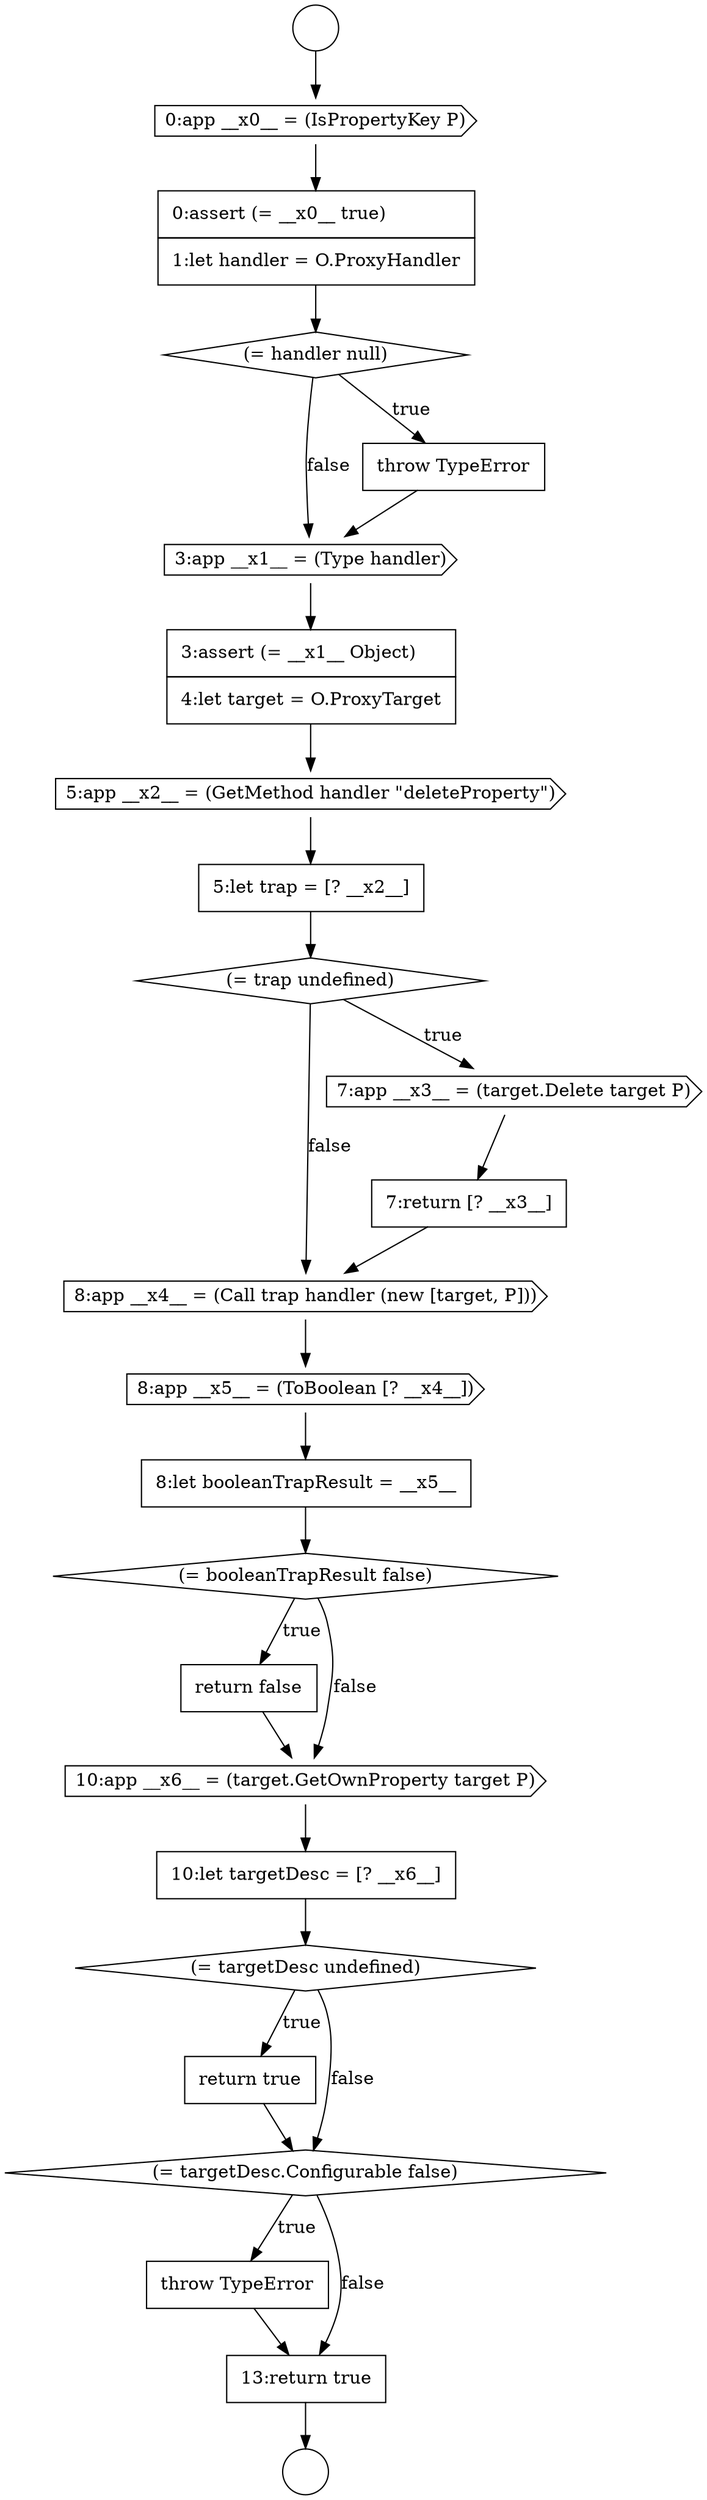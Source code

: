 digraph {
  node2933 [shape=diamond, label=<<font color="black">(= handler null)</font>> color="black" fillcolor="white" style=filled]
  node2929 [shape=circle label=" " color="black" fillcolor="white" style=filled]
  node2950 [shape=none, margin=0, label=<<font color="black">
    <table border="0" cellborder="1" cellspacing="0" cellpadding="10">
      <tr><td align="left">return true</td></tr>
    </table>
  </font>> color="black" fillcolor="white" style=filled]
  node2937 [shape=cds, label=<<font color="black">5:app __x2__ = (GetMethod handler &quot;deleteProperty&quot;)</font>> color="black" fillcolor="white" style=filled]
  node2946 [shape=none, margin=0, label=<<font color="black">
    <table border="0" cellborder="1" cellspacing="0" cellpadding="10">
      <tr><td align="left">return false</td></tr>
    </table>
  </font>> color="black" fillcolor="white" style=filled]
  node2932 [shape=none, margin=0, label=<<font color="black">
    <table border="0" cellborder="1" cellspacing="0" cellpadding="10">
      <tr><td align="left">0:assert (= __x0__ true)</td></tr>
      <tr><td align="left">1:let handler = O.ProxyHandler</td></tr>
    </table>
  </font>> color="black" fillcolor="white" style=filled]
  node2938 [shape=none, margin=0, label=<<font color="black">
    <table border="0" cellborder="1" cellspacing="0" cellpadding="10">
      <tr><td align="left">5:let trap = [? __x2__]</td></tr>
    </table>
  </font>> color="black" fillcolor="white" style=filled]
  node2935 [shape=cds, label=<<font color="black">3:app __x1__ = (Type handler)</font>> color="black" fillcolor="white" style=filled]
  node2931 [shape=cds, label=<<font color="black">0:app __x0__ = (IsPropertyKey P)</font>> color="black" fillcolor="white" style=filled]
  node2952 [shape=none, margin=0, label=<<font color="black">
    <table border="0" cellborder="1" cellspacing="0" cellpadding="10">
      <tr><td align="left">throw TypeError</td></tr>
    </table>
  </font>> color="black" fillcolor="white" style=filled]
  node2942 [shape=cds, label=<<font color="black">8:app __x4__ = (Call trap handler (new [target, P]))</font>> color="black" fillcolor="white" style=filled]
  node2934 [shape=none, margin=0, label=<<font color="black">
    <table border="0" cellborder="1" cellspacing="0" cellpadding="10">
      <tr><td align="left">throw TypeError</td></tr>
    </table>
  </font>> color="black" fillcolor="white" style=filled]
  node2944 [shape=none, margin=0, label=<<font color="black">
    <table border="0" cellborder="1" cellspacing="0" cellpadding="10">
      <tr><td align="left">8:let booleanTrapResult = __x5__</td></tr>
    </table>
  </font>> color="black" fillcolor="white" style=filled]
  node2940 [shape=cds, label=<<font color="black">7:app __x3__ = (target.Delete target P)</font>> color="black" fillcolor="white" style=filled]
  node2953 [shape=none, margin=0, label=<<font color="black">
    <table border="0" cellborder="1" cellspacing="0" cellpadding="10">
      <tr><td align="left">13:return true</td></tr>
    </table>
  </font>> color="black" fillcolor="white" style=filled]
  node2947 [shape=cds, label=<<font color="black">10:app __x6__ = (target.GetOwnProperty target P)</font>> color="black" fillcolor="white" style=filled]
  node2936 [shape=none, margin=0, label=<<font color="black">
    <table border="0" cellborder="1" cellspacing="0" cellpadding="10">
      <tr><td align="left">3:assert (= __x1__ Object)</td></tr>
      <tr><td align="left">4:let target = O.ProxyTarget</td></tr>
    </table>
  </font>> color="black" fillcolor="white" style=filled]
  node2941 [shape=none, margin=0, label=<<font color="black">
    <table border="0" cellborder="1" cellspacing="0" cellpadding="10">
      <tr><td align="left">7:return [? __x3__]</td></tr>
    </table>
  </font>> color="black" fillcolor="white" style=filled]
  node2943 [shape=cds, label=<<font color="black">8:app __x5__ = (ToBoolean [? __x4__])</font>> color="black" fillcolor="white" style=filled]
  node2945 [shape=diamond, label=<<font color="black">(= booleanTrapResult false)</font>> color="black" fillcolor="white" style=filled]
  node2948 [shape=none, margin=0, label=<<font color="black">
    <table border="0" cellborder="1" cellspacing="0" cellpadding="10">
      <tr><td align="left">10:let targetDesc = [? __x6__]</td></tr>
    </table>
  </font>> color="black" fillcolor="white" style=filled]
  node2949 [shape=diamond, label=<<font color="black">(= targetDesc undefined)</font>> color="black" fillcolor="white" style=filled]
  node2939 [shape=diamond, label=<<font color="black">(= trap undefined)</font>> color="black" fillcolor="white" style=filled]
  node2930 [shape=circle label=" " color="black" fillcolor="white" style=filled]
  node2951 [shape=diamond, label=<<font color="black">(= targetDesc.Configurable false)</font>> color="black" fillcolor="white" style=filled]
  node2942 -> node2943 [ color="black"]
  node2932 -> node2933 [ color="black"]
  node2949 -> node2950 [label=<<font color="black">true</font>> color="black"]
  node2949 -> node2951 [label=<<font color="black">false</font>> color="black"]
  node2929 -> node2931 [ color="black"]
  node2931 -> node2932 [ color="black"]
  node2940 -> node2941 [ color="black"]
  node2934 -> node2935 [ color="black"]
  node2948 -> node2949 [ color="black"]
  node2945 -> node2946 [label=<<font color="black">true</font>> color="black"]
  node2945 -> node2947 [label=<<font color="black">false</font>> color="black"]
  node2946 -> node2947 [ color="black"]
  node2935 -> node2936 [ color="black"]
  node2947 -> node2948 [ color="black"]
  node2938 -> node2939 [ color="black"]
  node2952 -> node2953 [ color="black"]
  node2953 -> node2930 [ color="black"]
  node2943 -> node2944 [ color="black"]
  node2950 -> node2951 [ color="black"]
  node2941 -> node2942 [ color="black"]
  node2937 -> node2938 [ color="black"]
  node2939 -> node2940 [label=<<font color="black">true</font>> color="black"]
  node2939 -> node2942 [label=<<font color="black">false</font>> color="black"]
  node2936 -> node2937 [ color="black"]
  node2933 -> node2934 [label=<<font color="black">true</font>> color="black"]
  node2933 -> node2935 [label=<<font color="black">false</font>> color="black"]
  node2944 -> node2945 [ color="black"]
  node2951 -> node2952 [label=<<font color="black">true</font>> color="black"]
  node2951 -> node2953 [label=<<font color="black">false</font>> color="black"]
}
